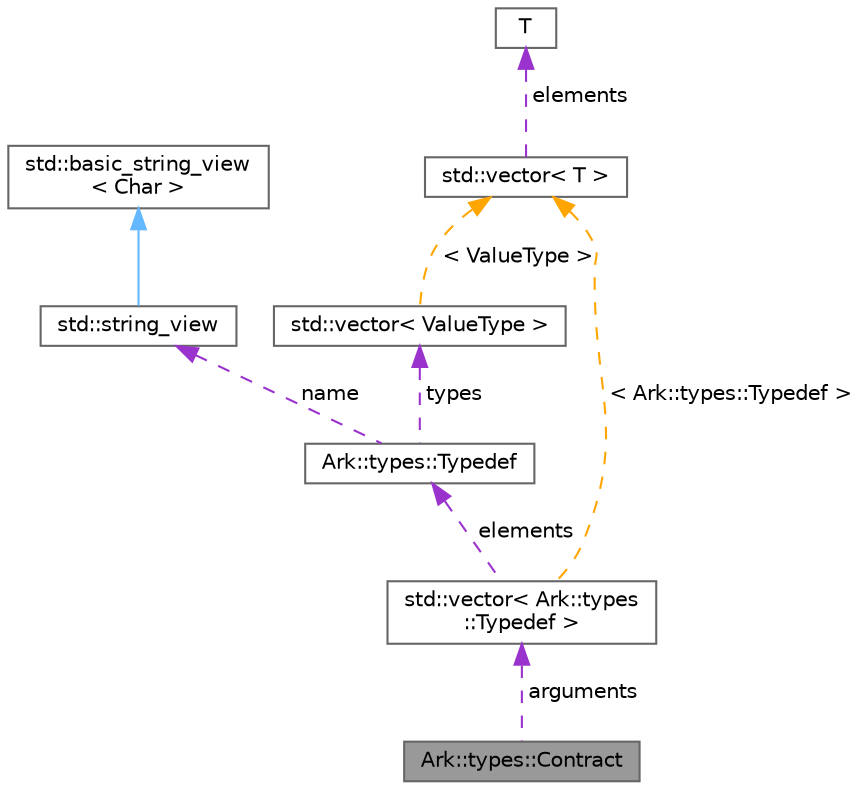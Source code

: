 digraph "Ark::types::Contract"
{
 // INTERACTIVE_SVG=YES
 // LATEX_PDF_SIZE
  bgcolor="transparent";
  edge [fontname=Helvetica,fontsize=10,labelfontname=Helvetica,labelfontsize=10];
  node [fontname=Helvetica,fontsize=10,shape=box,height=0.2,width=0.4];
  Node1 [label="Ark::types::Contract",height=0.2,width=0.4,color="gray40", fillcolor="grey60", style="filled", fontcolor="black",tooltip="A contract is a list of typed arguments that a function can follow."];
  Node2 -> Node1 [dir="back",color="darkorchid3",style="dashed",label=" arguments" ];
  Node2 [label="std::vector\< Ark::types\l::Typedef \>",height=0.2,width=0.4,color="gray40", fillcolor="white", style="filled",tooltip=" "];
  Node3 -> Node2 [dir="back",color="darkorchid3",style="dashed",label=" elements" ];
  Node3 [label="Ark::types::Typedef",height=0.2,width=0.4,color="gray40", fillcolor="white", style="filled",URL="$d9/dbf/structArk_1_1types_1_1Typedef.html",tooltip="A type definition within a contract."];
  Node4 -> Node3 [dir="back",color="darkorchid3",style="dashed",label=" name" ];
  Node4 [label="std::string_view",height=0.2,width=0.4,color="gray40", fillcolor="white", style="filled",tooltip=" "];
  Node5 -> Node4 [dir="back",color="steelblue1",style="solid"];
  Node5 [label="std::basic_string_view\l\< Char \>",height=0.2,width=0.4,color="gray40", fillcolor="white", style="filled",tooltip=" "];
  Node6 -> Node3 [dir="back",color="darkorchid3",style="dashed",label=" types" ];
  Node6 [label="std::vector\< ValueType \>",height=0.2,width=0.4,color="gray40", fillcolor="white", style="filled",tooltip=" "];
  Node7 -> Node6 [dir="back",color="orange",style="dashed",label=" \< ValueType \>" ];
  Node7 [label="std::vector\< T \>",height=0.2,width=0.4,color="gray40", fillcolor="white", style="filled",tooltip=" "];
  Node8 -> Node7 [dir="back",color="darkorchid3",style="dashed",label=" elements" ];
  Node8 [label="T",height=0.2,width=0.4,color="gray40", fillcolor="white", style="filled",tooltip=" "];
  Node7 -> Node2 [dir="back",color="orange",style="dashed",label=" \< Ark::types::Typedef \>" ];
}

